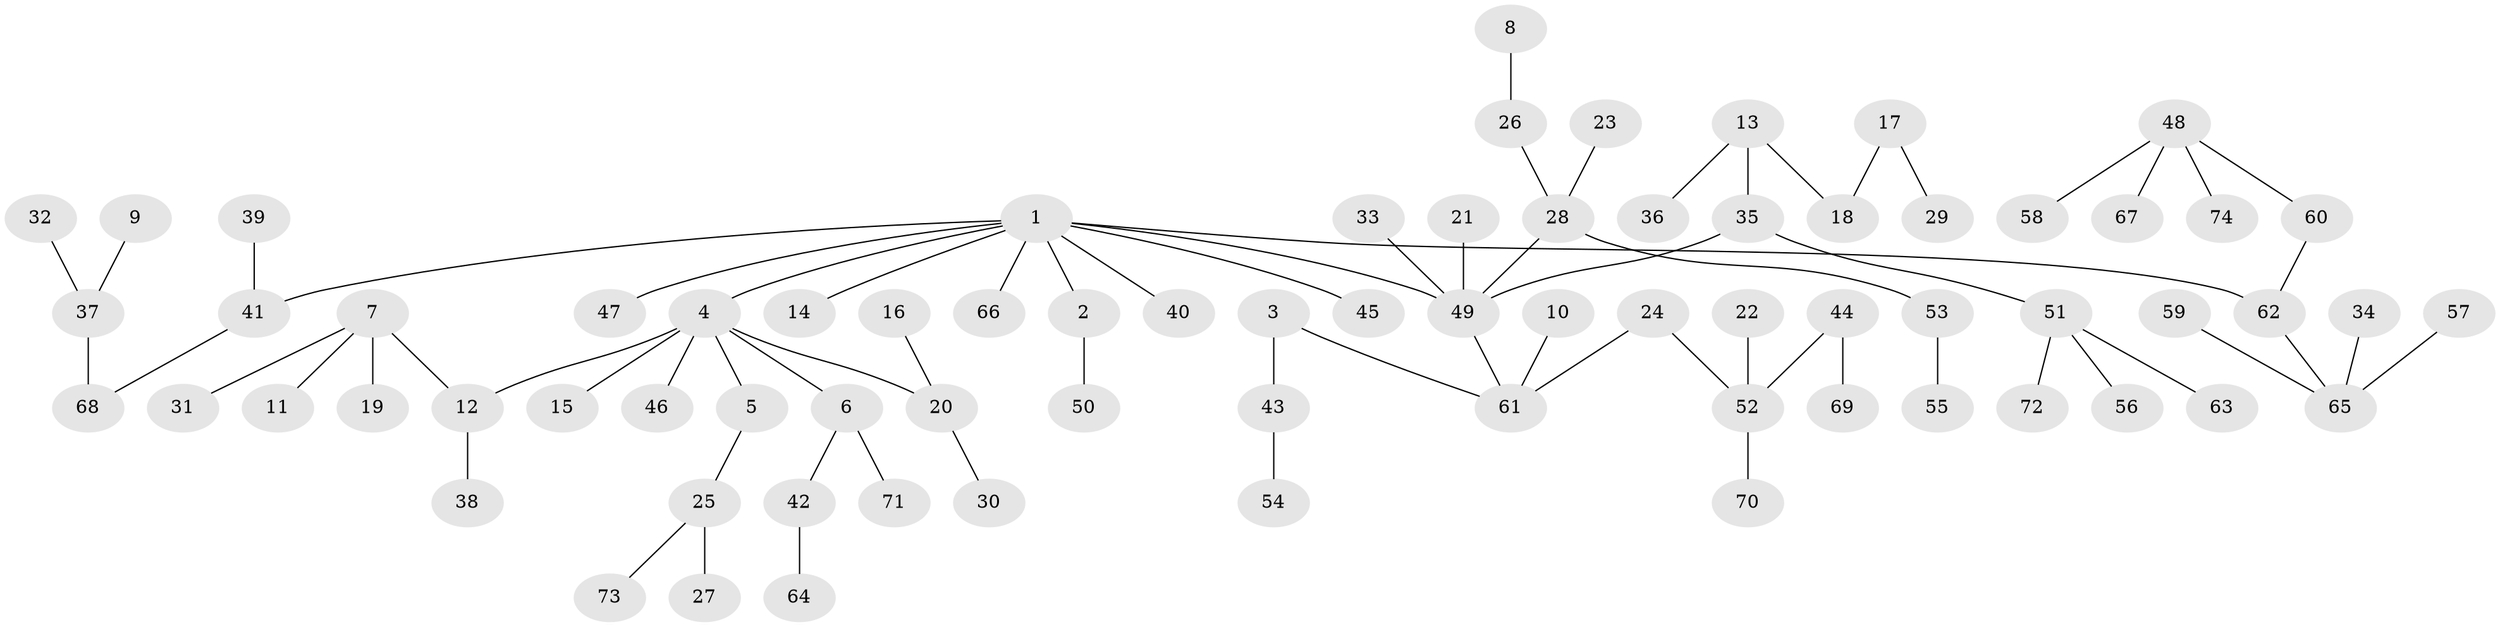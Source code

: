 // original degree distribution, {6: 0.013605442176870748, 5: 0.034013605442176874, 8: 0.006802721088435374, 3: 0.1564625850340136, 2: 0.21768707482993196, 7: 0.006802721088435374, 4: 0.05442176870748299, 1: 0.5102040816326531}
// Generated by graph-tools (version 1.1) at 2025/26/03/09/25 03:26:28]
// undirected, 74 vertices, 73 edges
graph export_dot {
graph [start="1"]
  node [color=gray90,style=filled];
  1;
  2;
  3;
  4;
  5;
  6;
  7;
  8;
  9;
  10;
  11;
  12;
  13;
  14;
  15;
  16;
  17;
  18;
  19;
  20;
  21;
  22;
  23;
  24;
  25;
  26;
  27;
  28;
  29;
  30;
  31;
  32;
  33;
  34;
  35;
  36;
  37;
  38;
  39;
  40;
  41;
  42;
  43;
  44;
  45;
  46;
  47;
  48;
  49;
  50;
  51;
  52;
  53;
  54;
  55;
  56;
  57;
  58;
  59;
  60;
  61;
  62;
  63;
  64;
  65;
  66;
  67;
  68;
  69;
  70;
  71;
  72;
  73;
  74;
  1 -- 2 [weight=1.0];
  1 -- 4 [weight=1.0];
  1 -- 14 [weight=1.0];
  1 -- 40 [weight=1.0];
  1 -- 41 [weight=1.0];
  1 -- 45 [weight=1.0];
  1 -- 47 [weight=1.0];
  1 -- 49 [weight=1.0];
  1 -- 62 [weight=1.0];
  1 -- 66 [weight=1.0];
  2 -- 50 [weight=1.0];
  3 -- 43 [weight=1.0];
  3 -- 61 [weight=1.0];
  4 -- 5 [weight=1.0];
  4 -- 6 [weight=1.0];
  4 -- 12 [weight=1.0];
  4 -- 15 [weight=1.0];
  4 -- 20 [weight=1.0];
  4 -- 46 [weight=1.0];
  5 -- 25 [weight=1.0];
  6 -- 42 [weight=1.0];
  6 -- 71 [weight=1.0];
  7 -- 11 [weight=1.0];
  7 -- 12 [weight=1.0];
  7 -- 19 [weight=1.0];
  7 -- 31 [weight=1.0];
  8 -- 26 [weight=1.0];
  9 -- 37 [weight=1.0];
  10 -- 61 [weight=1.0];
  12 -- 38 [weight=1.0];
  13 -- 18 [weight=1.0];
  13 -- 35 [weight=1.0];
  13 -- 36 [weight=1.0];
  16 -- 20 [weight=1.0];
  17 -- 18 [weight=1.0];
  17 -- 29 [weight=1.0];
  20 -- 30 [weight=1.0];
  21 -- 49 [weight=1.0];
  22 -- 52 [weight=1.0];
  23 -- 28 [weight=1.0];
  24 -- 52 [weight=1.0];
  24 -- 61 [weight=1.0];
  25 -- 27 [weight=1.0];
  25 -- 73 [weight=1.0];
  26 -- 28 [weight=1.0];
  28 -- 49 [weight=1.0];
  28 -- 53 [weight=1.0];
  32 -- 37 [weight=1.0];
  33 -- 49 [weight=1.0];
  34 -- 65 [weight=1.0];
  35 -- 49 [weight=1.0];
  35 -- 51 [weight=1.0];
  37 -- 68 [weight=1.0];
  39 -- 41 [weight=1.0];
  41 -- 68 [weight=1.0];
  42 -- 64 [weight=1.0];
  43 -- 54 [weight=1.0];
  44 -- 52 [weight=1.0];
  44 -- 69 [weight=1.0];
  48 -- 58 [weight=1.0];
  48 -- 60 [weight=1.0];
  48 -- 67 [weight=1.0];
  48 -- 74 [weight=1.0];
  49 -- 61 [weight=1.0];
  51 -- 56 [weight=1.0];
  51 -- 63 [weight=1.0];
  51 -- 72 [weight=1.0];
  52 -- 70 [weight=1.0];
  53 -- 55 [weight=1.0];
  57 -- 65 [weight=1.0];
  59 -- 65 [weight=1.0];
  60 -- 62 [weight=1.0];
  62 -- 65 [weight=1.0];
}
